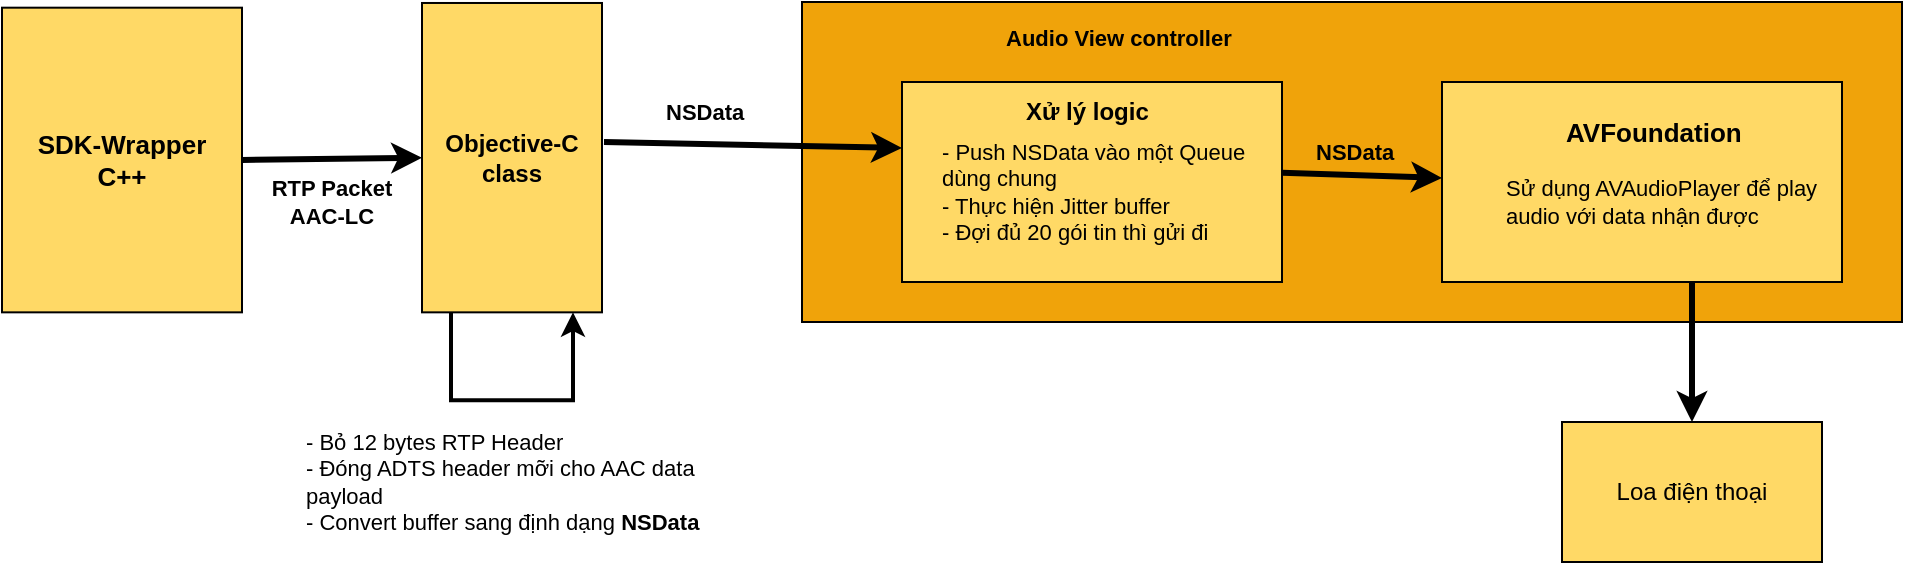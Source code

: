 <mxfile version="16.1.2" type="github"><diagram id="1UQT5YMIuftZmYX2GV38" name="Page-1"><mxGraphModel dx="1106" dy="587" grid="1" gridSize="10" guides="1" tooltips="1" connect="1" arrows="1" fold="1" page="1" pageScale="1" pageWidth="3300" pageHeight="4681" math="0" shadow="0"><root><mxCell id="0"/><mxCell id="1" parent="0"/><mxCell id="xlpPxflITxDpCHW5hjaw-5" value="&lt;div&gt;&lt;b&gt;&lt;font style=&quot;font-size: 13px&quot;&gt;SDK-Wrapper&lt;/font&gt;&lt;/b&gt;&lt;/div&gt;&lt;div&gt;&lt;b&gt;&lt;font style=&quot;font-size: 13px&quot;&gt;C++&lt;br&gt;&lt;/font&gt;&lt;/b&gt;&lt;/div&gt;" style="rounded=0;whiteSpace=wrap;html=1;fillColor=#FFD966;" parent="1" vertex="1"><mxGeometry x="100" y="82.84" width="120" height="152.33" as="geometry"/></mxCell><mxCell id="xlpPxflITxDpCHW5hjaw-7" value="&lt;div&gt;Objective-C&lt;/div&gt;&lt;div&gt;class&lt;br&gt;&lt;/div&gt;" style="rounded=0;whiteSpace=wrap;html=1;fontStyle=1;fillColor=#FFD966;strokeColor=default;gradientColor=none;" parent="1" vertex="1"><mxGeometry x="310" y="80.49" width="90" height="154.68" as="geometry"/></mxCell><mxCell id="xlpPxflITxDpCHW5hjaw-8" value="" style="rounded=0;whiteSpace=wrap;html=1;fillColor=#f0a30a;fontColor=#000000;strokeColor=default;" parent="1" vertex="1"><mxGeometry x="500" y="80" width="550" height="160" as="geometry"/></mxCell><mxCell id="xlpPxflITxDpCHW5hjaw-10" value="&lt;div style=&quot;font-size: 11px;&quot;&gt;RTP Packet&lt;/div&gt;&lt;div style=&quot;font-size: 11px;&quot;&gt;AAC-LC&lt;br style=&quot;font-size: 11px;&quot;&gt;&lt;/div&gt;" style="text;html=1;strokeColor=none;fillColor=none;align=center;verticalAlign=middle;whiteSpace=wrap;rounded=0;fontSize=11;fontStyle=1" parent="1" vertex="1"><mxGeometry x="160" y="170.33" width="210" height="20" as="geometry"/></mxCell><mxCell id="xlpPxflITxDpCHW5hjaw-15" value="" style="endArrow=classic;html=1;rounded=0;fontSize=11;strokeWidth=3;entryX=0;entryY=0.5;entryDx=0;entryDy=0;exitX=1;exitY=0.5;exitDx=0;exitDy=0;" parent="1" source="xlpPxflITxDpCHW5hjaw-5" target="xlpPxflITxDpCHW5hjaw-7" edge="1"><mxGeometry width="50" height="50" relative="1" as="geometry"><mxPoint x="260" y="160" as="sourcePoint"/><mxPoint x="310" y="160" as="targetPoint"/></mxGeometry></mxCell><mxCell id="xlpPxflITxDpCHW5hjaw-17" value="" style="rounded=0;whiteSpace=wrap;html=1;fontSize=11;fillColor=#FFD966;" parent="1" vertex="1"><mxGeometry x="550" y="120" width="190" height="100" as="geometry"/></mxCell><mxCell id="xlpPxflITxDpCHW5hjaw-18" value="" style="endArrow=classic;html=1;rounded=0;fontSize=11;strokeWidth=3;exitX=1.011;exitY=0.449;exitDx=0;exitDy=0;entryX=0;entryY=0.33;entryDx=0;entryDy=0;entryPerimeter=0;exitPerimeter=0;" parent="1" source="xlpPxflITxDpCHW5hjaw-7" target="xlpPxflITxDpCHW5hjaw-17" edge="1"><mxGeometry width="50" height="50" relative="1" as="geometry"><mxPoint x="420" y="157.325" as="sourcePoint"/><mxPoint x="500" y="157.32" as="targetPoint"/></mxGeometry></mxCell><mxCell id="xlpPxflITxDpCHW5hjaw-23" value="" style="endArrow=classic;html=1;rounded=0;fontSize=11;strokeWidth=2;" parent="1" edge="1"><mxGeometry width="50" height="50" relative="1" as="geometry"><mxPoint x="324.5" y="235.17" as="sourcePoint"/><mxPoint x="385.5" y="235.17" as="targetPoint"/><Array as="points"><mxPoint x="324.5" y="279.17"/><mxPoint x="385.5" y="279.17"/></Array></mxGeometry></mxCell><mxCell id="xlpPxflITxDpCHW5hjaw-24" value="&lt;div&gt;- Bỏ 12 bytes RTP Header&lt;/div&gt;&lt;div&gt;- Đóng ADTS header mỡi cho AAC data payload&lt;/div&gt;&lt;div&gt;- Convert buffer sang định dạng &lt;b&gt;NSData&lt;/b&gt;&lt;br&gt;&lt;/div&gt;" style="text;html=1;strokeColor=none;fillColor=none;align=left;verticalAlign=middle;whiteSpace=wrap;rounded=0;fontSize=11;fontStyle=0" parent="1" vertex="1"><mxGeometry x="250" y="290" width="210" height="60" as="geometry"/></mxCell><mxCell id="xlpPxflITxDpCHW5hjaw-25" value="&lt;b&gt;NSData&lt;/b&gt;" style="text;html=1;strokeColor=none;fillColor=none;align=left;verticalAlign=middle;whiteSpace=wrap;rounded=0;fontSize=11;fontStyle=0" parent="1" vertex="1"><mxGeometry x="430" y="120" width="40" height="30" as="geometry"/></mxCell><mxCell id="xlpPxflITxDpCHW5hjaw-26" value="&lt;b style=&quot;font-size: 12px;&quot;&gt;Xử lý logic&lt;/b&gt;" style="text;html=1;strokeColor=none;fillColor=none;align=left;verticalAlign=middle;whiteSpace=wrap;rounded=0;fontSize=12;fontStyle=0" parent="1" vertex="1"><mxGeometry x="610" y="120" width="70" height="30" as="geometry"/></mxCell><mxCell id="xlpPxflITxDpCHW5hjaw-27" value="&lt;b&gt;Audio View controller&lt;/b&gt;" style="text;html=1;strokeColor=none;fillColor=none;align=left;verticalAlign=middle;whiteSpace=wrap;rounded=0;fontSize=11;fontStyle=0" parent="1" vertex="1"><mxGeometry x="600" y="82.84" width="140" height="30" as="geometry"/></mxCell><mxCell id="xlpPxflITxDpCHW5hjaw-30" value="" style="rounded=0;whiteSpace=wrap;html=1;fontSize=11;fillColor=#FFD966;" parent="1" vertex="1"><mxGeometry x="820" y="120" width="200" height="100" as="geometry"/></mxCell><mxCell id="xlpPxflITxDpCHW5hjaw-31" value="&lt;font style=&quot;font-size: 13px&quot;&gt;&lt;b&gt;AVFoundation&lt;/b&gt;&lt;/font&gt;" style="text;html=1;strokeColor=none;fillColor=none;align=left;verticalAlign=middle;whiteSpace=wrap;rounded=0;fontSize=11;fontStyle=0" parent="1" vertex="1"><mxGeometry x="880" y="130" width="100" height="30" as="geometry"/></mxCell><mxCell id="xlpPxflITxDpCHW5hjaw-32" value="Sử dụng AVAudioPlayer để play audio với data nhận được" style="text;html=1;strokeColor=none;fillColor=none;align=left;verticalAlign=middle;whiteSpace=wrap;rounded=0;fontSize=11;fontStyle=0" parent="1" vertex="1"><mxGeometry x="850" y="165.33" width="160" height="30" as="geometry"/></mxCell><mxCell id="xlpPxflITxDpCHW5hjaw-34" value="&lt;div&gt;- Push NSData vào một Queue dùng chung&lt;/div&gt;&lt;div&gt;- Thực hiện Jitter buffer&lt;br&gt;&lt;/div&gt;&lt;div&gt;- Đợi đủ 20 gói tin thì gửi đi&lt;br&gt;&lt;/div&gt;" style="text;html=1;strokeColor=none;fillColor=none;align=left;verticalAlign=middle;whiteSpace=wrap;rounded=0;fontSize=11;fontStyle=0" parent="1" vertex="1"><mxGeometry x="567.5" y="150" width="155" height="49.67" as="geometry"/></mxCell><mxCell id="xlpPxflITxDpCHW5hjaw-35" value="Loa điện thoại" style="rounded=0;whiteSpace=wrap;html=1;fillColor=#FFD966;" parent="1" vertex="1"><mxGeometry x="880" y="290" width="130" height="70" as="geometry"/></mxCell><mxCell id="xlpPxflITxDpCHW5hjaw-36" value="" style="endArrow=classic;html=1;rounded=0;fontSize=11;strokeWidth=3;entryX=0.5;entryY=0;entryDx=0;entryDy=0;" parent="1" target="xlpPxflITxDpCHW5hjaw-35" edge="1"><mxGeometry width="50" height="50" relative="1" as="geometry"><mxPoint x="945" y="220" as="sourcePoint"/><mxPoint x="1059.01" y="223.06" as="targetPoint"/></mxGeometry></mxCell><mxCell id="xlpPxflITxDpCHW5hjaw-37" value="" style="endArrow=classic;html=1;rounded=0;fontSize=11;strokeWidth=3;exitX=1.011;exitY=0.449;exitDx=0;exitDy=0;exitPerimeter=0;" parent="1" edge="1"><mxGeometry width="50" height="50" relative="1" as="geometry"><mxPoint x="740" y="165.331" as="sourcePoint"/><mxPoint x="820" y="168" as="targetPoint"/></mxGeometry></mxCell><mxCell id="xlpPxflITxDpCHW5hjaw-38" value="&lt;b&gt;NSData&lt;/b&gt;" style="text;html=1;strokeColor=none;fillColor=none;align=left;verticalAlign=middle;whiteSpace=wrap;rounded=0;fontSize=11;fontStyle=0" parent="1" vertex="1"><mxGeometry x="755" y="140.33" width="40" height="30" as="geometry"/></mxCell></root></mxGraphModel></diagram></mxfile>